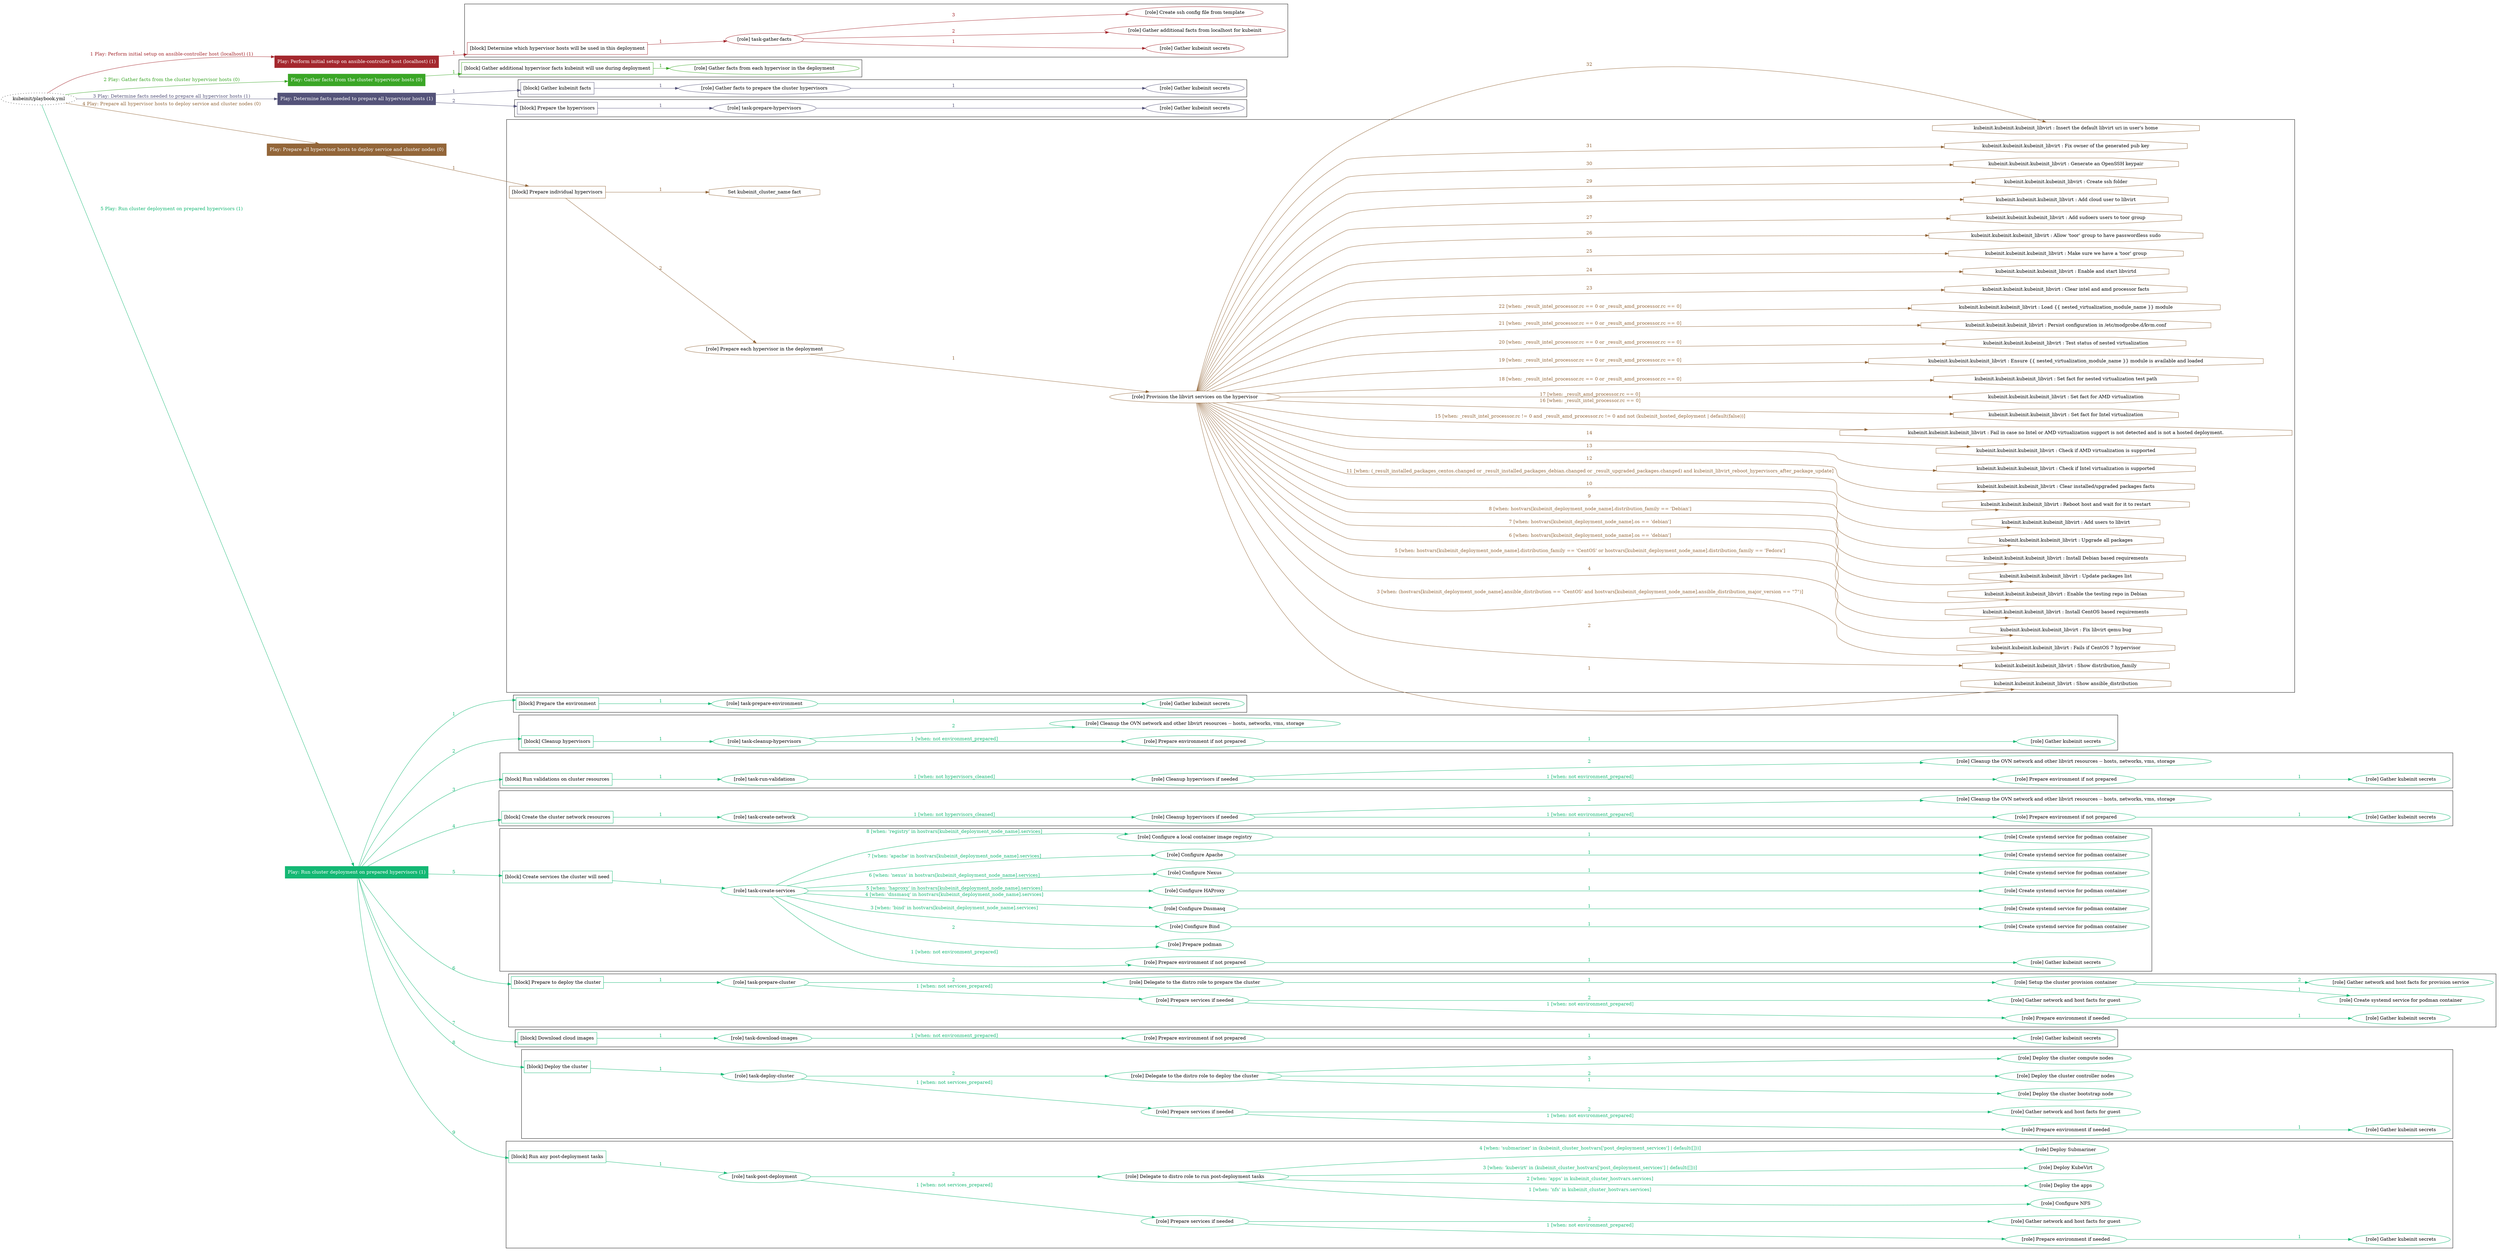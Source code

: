 digraph {
	graph [concentrate=true ordering=in rankdir=LR ratio=fill]
	edge [esep=5 sep=10]
	"kubeinit/playbook.yml" [URL="/home/runner/work/kubeinit/kubeinit/kubeinit/playbook.yml" id=playbook_b9878c15 style=dotted]
	"kubeinit/playbook.yml" -> play_101e568d [label="1 Play: Perform initial setup on ansible-controller host (localhost) (1)" color="#a4282e" fontcolor="#a4282e" id=edge_play_101e568d labeltooltip="1 Play: Perform initial setup on ansible-controller host (localhost) (1)" tooltip="1 Play: Perform initial setup on ansible-controller host (localhost) (1)"]
	subgraph "Play: Perform initial setup on ansible-controller host (localhost) (1)" {
		play_101e568d [label="Play: Perform initial setup on ansible-controller host (localhost) (1)" URL="/home/runner/work/kubeinit/kubeinit/kubeinit/playbook.yml" color="#a4282e" fontcolor="#ffffff" id=play_101e568d shape=box style=filled tooltip=localhost]
		play_101e568d -> block_b4d00bb7 [label=1 color="#a4282e" fontcolor="#a4282e" id=edge_block_b4d00bb7 labeltooltip=1 tooltip=1]
		subgraph cluster_block_b4d00bb7 {
			block_b4d00bb7 [label="[block] Determine which hypervisor hosts will be used in this deployment" URL="/home/runner/work/kubeinit/kubeinit/kubeinit/playbook.yml" color="#a4282e" id=block_b4d00bb7 labeltooltip="Determine which hypervisor hosts will be used in this deployment" shape=box tooltip="Determine which hypervisor hosts will be used in this deployment"]
			block_b4d00bb7 -> role_a24f26ad [label="1 " color="#a4282e" fontcolor="#a4282e" id=edge_role_a24f26ad labeltooltip="1 " tooltip="1 "]
			subgraph "task-gather-facts" {
				role_a24f26ad [label="[role] task-gather-facts" URL="/home/runner/work/kubeinit/kubeinit/kubeinit/playbook.yml" color="#a4282e" id=role_a24f26ad tooltip="task-gather-facts"]
				role_a24f26ad -> role_016e1d55 [label="1 " color="#a4282e" fontcolor="#a4282e" id=edge_role_016e1d55 labeltooltip="1 " tooltip="1 "]
				subgraph "Gather kubeinit secrets" {
					role_016e1d55 [label="[role] Gather kubeinit secrets" URL="/home/runner/.ansible/collections/ansible_collections/kubeinit/kubeinit/roles/kubeinit_prepare/tasks/build_hypervisors_group.yml" color="#a4282e" id=role_016e1d55 tooltip="Gather kubeinit secrets"]
				}
				role_a24f26ad -> role_dd6bbbb0 [label="2 " color="#a4282e" fontcolor="#a4282e" id=edge_role_dd6bbbb0 labeltooltip="2 " tooltip="2 "]
				subgraph "Gather additional facts from localhost for kubeinit" {
					role_dd6bbbb0 [label="[role] Gather additional facts from localhost for kubeinit" URL="/home/runner/.ansible/collections/ansible_collections/kubeinit/kubeinit/roles/kubeinit_prepare/tasks/build_hypervisors_group.yml" color="#a4282e" id=role_dd6bbbb0 tooltip="Gather additional facts from localhost for kubeinit"]
				}
				role_a24f26ad -> role_93e58464 [label="3 " color="#a4282e" fontcolor="#a4282e" id=edge_role_93e58464 labeltooltip="3 " tooltip="3 "]
				subgraph "Create ssh config file from template" {
					role_93e58464 [label="[role] Create ssh config file from template" URL="/home/runner/.ansible/collections/ansible_collections/kubeinit/kubeinit/roles/kubeinit_prepare/tasks/build_hypervisors_group.yml" color="#a4282e" id=role_93e58464 tooltip="Create ssh config file from template"]
				}
			}
		}
	}
	"kubeinit/playbook.yml" -> play_b1a02159 [label="2 Play: Gather facts from the cluster hypervisor hosts (0)" color="#3aa626" fontcolor="#3aa626" id=edge_play_b1a02159 labeltooltip="2 Play: Gather facts from the cluster hypervisor hosts (0)" tooltip="2 Play: Gather facts from the cluster hypervisor hosts (0)"]
	subgraph "Play: Gather facts from the cluster hypervisor hosts (0)" {
		play_b1a02159 [label="Play: Gather facts from the cluster hypervisor hosts (0)" URL="/home/runner/work/kubeinit/kubeinit/kubeinit/playbook.yml" color="#3aa626" fontcolor="#ffffff" id=play_b1a02159 shape=box style=filled tooltip="Play: Gather facts from the cluster hypervisor hosts (0)"]
		play_b1a02159 -> block_54bb76de [label=1 color="#3aa626" fontcolor="#3aa626" id=edge_block_54bb76de labeltooltip=1 tooltip=1]
		subgraph cluster_block_54bb76de {
			block_54bb76de [label="[block] Gather additional hypervisor facts kubeinit will use during deployment" URL="/home/runner/work/kubeinit/kubeinit/kubeinit/playbook.yml" color="#3aa626" id=block_54bb76de labeltooltip="Gather additional hypervisor facts kubeinit will use during deployment" shape=box tooltip="Gather additional hypervisor facts kubeinit will use during deployment"]
			block_54bb76de -> role_a60f04a7 [label="1 " color="#3aa626" fontcolor="#3aa626" id=edge_role_a60f04a7 labeltooltip="1 " tooltip="1 "]
			subgraph "Gather facts from each hypervisor in the deployment" {
				role_a60f04a7 [label="[role] Gather facts from each hypervisor in the deployment" URL="/home/runner/work/kubeinit/kubeinit/kubeinit/playbook.yml" color="#3aa626" id=role_a60f04a7 tooltip="Gather facts from each hypervisor in the deployment"]
			}
		}
	}
	"kubeinit/playbook.yml" -> play_11fa1d5c [label="3 Play: Determine facts needed to prepare all hypervisor hosts (1)" color="#545379" fontcolor="#545379" id=edge_play_11fa1d5c labeltooltip="3 Play: Determine facts needed to prepare all hypervisor hosts (1)" tooltip="3 Play: Determine facts needed to prepare all hypervisor hosts (1)"]
	subgraph "Play: Determine facts needed to prepare all hypervisor hosts (1)" {
		play_11fa1d5c [label="Play: Determine facts needed to prepare all hypervisor hosts (1)" URL="/home/runner/work/kubeinit/kubeinit/kubeinit/playbook.yml" color="#545379" fontcolor="#ffffff" id=play_11fa1d5c shape=box style=filled tooltip=localhost]
		play_11fa1d5c -> block_6bae9a1c [label=1 color="#545379" fontcolor="#545379" id=edge_block_6bae9a1c labeltooltip=1 tooltip=1]
		subgraph cluster_block_6bae9a1c {
			block_6bae9a1c [label="[block] Gather kubeinit facts" URL="/home/runner/work/kubeinit/kubeinit/kubeinit/playbook.yml" color="#545379" id=block_6bae9a1c labeltooltip="Gather kubeinit facts" shape=box tooltip="Gather kubeinit facts"]
			block_6bae9a1c -> role_8223d7ff [label="1 " color="#545379" fontcolor="#545379" id=edge_role_8223d7ff labeltooltip="1 " tooltip="1 "]
			subgraph "Gather facts to prepare the cluster hypervisors" {
				role_8223d7ff [label="[role] Gather facts to prepare the cluster hypervisors" URL="/home/runner/work/kubeinit/kubeinit/kubeinit/playbook.yml" color="#545379" id=role_8223d7ff tooltip="Gather facts to prepare the cluster hypervisors"]
				role_8223d7ff -> role_2bc91be7 [label="1 " color="#545379" fontcolor="#545379" id=edge_role_2bc91be7 labeltooltip="1 " tooltip="1 "]
				subgraph "Gather kubeinit secrets" {
					role_2bc91be7 [label="[role] Gather kubeinit secrets" URL="/home/runner/.ansible/collections/ansible_collections/kubeinit/kubeinit/roles/kubeinit_prepare/tasks/gather_kubeinit_facts.yml" color="#545379" id=role_2bc91be7 tooltip="Gather kubeinit secrets"]
				}
			}
		}
		play_11fa1d5c -> block_08c4101f [label=2 color="#545379" fontcolor="#545379" id=edge_block_08c4101f labeltooltip=2 tooltip=2]
		subgraph cluster_block_08c4101f {
			block_08c4101f [label="[block] Prepare the hypervisors" URL="/home/runner/work/kubeinit/kubeinit/kubeinit/playbook.yml" color="#545379" id=block_08c4101f labeltooltip="Prepare the hypervisors" shape=box tooltip="Prepare the hypervisors"]
			block_08c4101f -> role_d980aa95 [label="1 " color="#545379" fontcolor="#545379" id=edge_role_d980aa95 labeltooltip="1 " tooltip="1 "]
			subgraph "task-prepare-hypervisors" {
				role_d980aa95 [label="[role] task-prepare-hypervisors" URL="/home/runner/work/kubeinit/kubeinit/kubeinit/playbook.yml" color="#545379" id=role_d980aa95 tooltip="task-prepare-hypervisors"]
				role_d980aa95 -> role_6af8330a [label="1 " color="#545379" fontcolor="#545379" id=edge_role_6af8330a labeltooltip="1 " tooltip="1 "]
				subgraph "Gather kubeinit secrets" {
					role_6af8330a [label="[role] Gather kubeinit secrets" URL="/home/runner/.ansible/collections/ansible_collections/kubeinit/kubeinit/roles/kubeinit_prepare/tasks/gather_kubeinit_facts.yml" color="#545379" id=role_6af8330a tooltip="Gather kubeinit secrets"]
				}
			}
		}
	}
	"kubeinit/playbook.yml" -> play_c8b1bc06 [label="4 Play: Prepare all hypervisor hosts to deploy service and cluster nodes (0)" color="#936639" fontcolor="#936639" id=edge_play_c8b1bc06 labeltooltip="4 Play: Prepare all hypervisor hosts to deploy service and cluster nodes (0)" tooltip="4 Play: Prepare all hypervisor hosts to deploy service and cluster nodes (0)"]
	subgraph "Play: Prepare all hypervisor hosts to deploy service and cluster nodes (0)" {
		play_c8b1bc06 [label="Play: Prepare all hypervisor hosts to deploy service and cluster nodes (0)" URL="/home/runner/work/kubeinit/kubeinit/kubeinit/playbook.yml" color="#936639" fontcolor="#ffffff" id=play_c8b1bc06 shape=box style=filled tooltip="Play: Prepare all hypervisor hosts to deploy service and cluster nodes (0)"]
		play_c8b1bc06 -> block_bbfda342 [label=1 color="#936639" fontcolor="#936639" id=edge_block_bbfda342 labeltooltip=1 tooltip=1]
		subgraph cluster_block_bbfda342 {
			block_bbfda342 [label="[block] Prepare individual hypervisors" URL="/home/runner/work/kubeinit/kubeinit/kubeinit/playbook.yml" color="#936639" id=block_bbfda342 labeltooltip="Prepare individual hypervisors" shape=box tooltip="Prepare individual hypervisors"]
			block_bbfda342 -> role_1f2b99fc [label="2 " color="#936639" fontcolor="#936639" id=edge_role_1f2b99fc labeltooltip="2 " tooltip="2 "]
			subgraph "Prepare each hypervisor in the deployment" {
				role_1f2b99fc [label="[role] Prepare each hypervisor in the deployment" URL="/home/runner/work/kubeinit/kubeinit/kubeinit/playbook.yml" color="#936639" id=role_1f2b99fc tooltip="Prepare each hypervisor in the deployment"]
				role_1f2b99fc -> role_d8121334 [label="1 " color="#936639" fontcolor="#936639" id=edge_role_d8121334 labeltooltip="1 " tooltip="1 "]
				subgraph "Provision the libvirt services on the hypervisor" {
					role_d8121334 [label="[role] Provision the libvirt services on the hypervisor" URL="/home/runner/.ansible/collections/ansible_collections/kubeinit/kubeinit/roles/kubeinit_prepare/tasks/prepare_hypervisor.yml" color="#936639" id=role_d8121334 tooltip="Provision the libvirt services on the hypervisor"]
					task_03877679 [label="kubeinit.kubeinit.kubeinit_libvirt : Show ansible_distribution" URL="/home/runner/.ansible/collections/ansible_collections/kubeinit/kubeinit/roles/kubeinit_libvirt/tasks/main.yml" color="#936639" id=task_03877679 shape=octagon tooltip="kubeinit.kubeinit.kubeinit_libvirt : Show ansible_distribution"]
					role_d8121334 -> task_03877679 [label="1 " color="#936639" fontcolor="#936639" id=edge_task_03877679 labeltooltip="1 " tooltip="1 "]
					task_01c6e832 [label="kubeinit.kubeinit.kubeinit_libvirt : Show distribution_family" URL="/home/runner/.ansible/collections/ansible_collections/kubeinit/kubeinit/roles/kubeinit_libvirt/tasks/main.yml" color="#936639" id=task_01c6e832 shape=octagon tooltip="kubeinit.kubeinit.kubeinit_libvirt : Show distribution_family"]
					role_d8121334 -> task_01c6e832 [label="2 " color="#936639" fontcolor="#936639" id=edge_task_01c6e832 labeltooltip="2 " tooltip="2 "]
					task_fac8dad6 [label="kubeinit.kubeinit.kubeinit_libvirt : Fails if CentOS 7 hypervisor" URL="/home/runner/.ansible/collections/ansible_collections/kubeinit/kubeinit/roles/kubeinit_libvirt/tasks/main.yml" color="#936639" id=task_fac8dad6 shape=octagon tooltip="kubeinit.kubeinit.kubeinit_libvirt : Fails if CentOS 7 hypervisor"]
					role_d8121334 -> task_fac8dad6 [label="3 [when: (hostvars[kubeinit_deployment_node_name].ansible_distribution == 'CentOS' and hostvars[kubeinit_deployment_node_name].ansible_distribution_major_version == \"7\")]" color="#936639" fontcolor="#936639" id=edge_task_fac8dad6 labeltooltip="3 [when: (hostvars[kubeinit_deployment_node_name].ansible_distribution == 'CentOS' and hostvars[kubeinit_deployment_node_name].ansible_distribution_major_version == \"7\")]" tooltip="3 [when: (hostvars[kubeinit_deployment_node_name].ansible_distribution == 'CentOS' and hostvars[kubeinit_deployment_node_name].ansible_distribution_major_version == \"7\")]"]
					task_f6051d7d [label="kubeinit.kubeinit.kubeinit_libvirt : Fix libvirt qemu bug" URL="/home/runner/.ansible/collections/ansible_collections/kubeinit/kubeinit/roles/kubeinit_libvirt/tasks/main.yml" color="#936639" id=task_f6051d7d shape=octagon tooltip="kubeinit.kubeinit.kubeinit_libvirt : Fix libvirt qemu bug"]
					role_d8121334 -> task_f6051d7d [label="4 " color="#936639" fontcolor="#936639" id=edge_task_f6051d7d labeltooltip="4 " tooltip="4 "]
					task_7df09d58 [label="kubeinit.kubeinit.kubeinit_libvirt : Install CentOS based requirements" URL="/home/runner/.ansible/collections/ansible_collections/kubeinit/kubeinit/roles/kubeinit_libvirt/tasks/main.yml" color="#936639" id=task_7df09d58 shape=octagon tooltip="kubeinit.kubeinit.kubeinit_libvirt : Install CentOS based requirements"]
					role_d8121334 -> task_7df09d58 [label="5 [when: hostvars[kubeinit_deployment_node_name].distribution_family == 'CentOS' or hostvars[kubeinit_deployment_node_name].distribution_family == 'Fedora']" color="#936639" fontcolor="#936639" id=edge_task_7df09d58 labeltooltip="5 [when: hostvars[kubeinit_deployment_node_name].distribution_family == 'CentOS' or hostvars[kubeinit_deployment_node_name].distribution_family == 'Fedora']" tooltip="5 [when: hostvars[kubeinit_deployment_node_name].distribution_family == 'CentOS' or hostvars[kubeinit_deployment_node_name].distribution_family == 'Fedora']"]
					task_4a4ada45 [label="kubeinit.kubeinit.kubeinit_libvirt : Enable the testing repo in Debian" URL="/home/runner/.ansible/collections/ansible_collections/kubeinit/kubeinit/roles/kubeinit_libvirt/tasks/main.yml" color="#936639" id=task_4a4ada45 shape=octagon tooltip="kubeinit.kubeinit.kubeinit_libvirt : Enable the testing repo in Debian"]
					role_d8121334 -> task_4a4ada45 [label="6 [when: hostvars[kubeinit_deployment_node_name].os == 'debian']" color="#936639" fontcolor="#936639" id=edge_task_4a4ada45 labeltooltip="6 [when: hostvars[kubeinit_deployment_node_name].os == 'debian']" tooltip="6 [when: hostvars[kubeinit_deployment_node_name].os == 'debian']"]
					task_897dff5c [label="kubeinit.kubeinit.kubeinit_libvirt : Update packages list" URL="/home/runner/.ansible/collections/ansible_collections/kubeinit/kubeinit/roles/kubeinit_libvirt/tasks/main.yml" color="#936639" id=task_897dff5c shape=octagon tooltip="kubeinit.kubeinit.kubeinit_libvirt : Update packages list"]
					role_d8121334 -> task_897dff5c [label="7 [when: hostvars[kubeinit_deployment_node_name].os == 'debian']" color="#936639" fontcolor="#936639" id=edge_task_897dff5c labeltooltip="7 [when: hostvars[kubeinit_deployment_node_name].os == 'debian']" tooltip="7 [when: hostvars[kubeinit_deployment_node_name].os == 'debian']"]
					task_6856c2cd [label="kubeinit.kubeinit.kubeinit_libvirt : Install Debian based requirements" URL="/home/runner/.ansible/collections/ansible_collections/kubeinit/kubeinit/roles/kubeinit_libvirt/tasks/main.yml" color="#936639" id=task_6856c2cd shape=octagon tooltip="kubeinit.kubeinit.kubeinit_libvirt : Install Debian based requirements"]
					role_d8121334 -> task_6856c2cd [label="8 [when: hostvars[kubeinit_deployment_node_name].distribution_family == 'Debian']" color="#936639" fontcolor="#936639" id=edge_task_6856c2cd labeltooltip="8 [when: hostvars[kubeinit_deployment_node_name].distribution_family == 'Debian']" tooltip="8 [when: hostvars[kubeinit_deployment_node_name].distribution_family == 'Debian']"]
					task_c0389229 [label="kubeinit.kubeinit.kubeinit_libvirt : Upgrade all packages" URL="/home/runner/.ansible/collections/ansible_collections/kubeinit/kubeinit/roles/kubeinit_libvirt/tasks/main.yml" color="#936639" id=task_c0389229 shape=octagon tooltip="kubeinit.kubeinit.kubeinit_libvirt : Upgrade all packages"]
					role_d8121334 -> task_c0389229 [label="9 " color="#936639" fontcolor="#936639" id=edge_task_c0389229 labeltooltip="9 " tooltip="9 "]
					task_c3a7ee39 [label="kubeinit.kubeinit.kubeinit_libvirt : Add users to libvirt" URL="/home/runner/.ansible/collections/ansible_collections/kubeinit/kubeinit/roles/kubeinit_libvirt/tasks/main.yml" color="#936639" id=task_c3a7ee39 shape=octagon tooltip="kubeinit.kubeinit.kubeinit_libvirt : Add users to libvirt"]
					role_d8121334 -> task_c3a7ee39 [label="10 " color="#936639" fontcolor="#936639" id=edge_task_c3a7ee39 labeltooltip="10 " tooltip="10 "]
					task_daa7e50f [label="kubeinit.kubeinit.kubeinit_libvirt : Reboot host and wait for it to restart" URL="/home/runner/.ansible/collections/ansible_collections/kubeinit/kubeinit/roles/kubeinit_libvirt/tasks/main.yml" color="#936639" id=task_daa7e50f shape=octagon tooltip="kubeinit.kubeinit.kubeinit_libvirt : Reboot host and wait for it to restart"]
					role_d8121334 -> task_daa7e50f [label="11 [when: (_result_installed_packages_centos.changed or _result_installed_packages_debian.changed or _result_upgraded_packages.changed) and kubeinit_libvirt_reboot_hypervisors_after_package_update]" color="#936639" fontcolor="#936639" id=edge_task_daa7e50f labeltooltip="11 [when: (_result_installed_packages_centos.changed or _result_installed_packages_debian.changed or _result_upgraded_packages.changed) and kubeinit_libvirt_reboot_hypervisors_after_package_update]" tooltip="11 [when: (_result_installed_packages_centos.changed or _result_installed_packages_debian.changed or _result_upgraded_packages.changed) and kubeinit_libvirt_reboot_hypervisors_after_package_update]"]
					task_218ef613 [label="kubeinit.kubeinit.kubeinit_libvirt : Clear installed/upgraded packages facts" URL="/home/runner/.ansible/collections/ansible_collections/kubeinit/kubeinit/roles/kubeinit_libvirt/tasks/main.yml" color="#936639" id=task_218ef613 shape=octagon tooltip="kubeinit.kubeinit.kubeinit_libvirt : Clear installed/upgraded packages facts"]
					role_d8121334 -> task_218ef613 [label="12 " color="#936639" fontcolor="#936639" id=edge_task_218ef613 labeltooltip="12 " tooltip="12 "]
					task_756dddaf [label="kubeinit.kubeinit.kubeinit_libvirt : Check if Intel virtualization is supported" URL="/home/runner/.ansible/collections/ansible_collections/kubeinit/kubeinit/roles/kubeinit_libvirt/tasks/main.yml" color="#936639" id=task_756dddaf shape=octagon tooltip="kubeinit.kubeinit.kubeinit_libvirt : Check if Intel virtualization is supported"]
					role_d8121334 -> task_756dddaf [label="13 " color="#936639" fontcolor="#936639" id=edge_task_756dddaf labeltooltip="13 " tooltip="13 "]
					task_f057caae [label="kubeinit.kubeinit.kubeinit_libvirt : Check if AMD virtualization is supported" URL="/home/runner/.ansible/collections/ansible_collections/kubeinit/kubeinit/roles/kubeinit_libvirt/tasks/main.yml" color="#936639" id=task_f057caae shape=octagon tooltip="kubeinit.kubeinit.kubeinit_libvirt : Check if AMD virtualization is supported"]
					role_d8121334 -> task_f057caae [label="14 " color="#936639" fontcolor="#936639" id=edge_task_f057caae labeltooltip="14 " tooltip="14 "]
					task_4ac661dc [label="kubeinit.kubeinit.kubeinit_libvirt : Fail in case no Intel or AMD virtualization support is not detected and is not a hosted deployment." URL="/home/runner/.ansible/collections/ansible_collections/kubeinit/kubeinit/roles/kubeinit_libvirt/tasks/main.yml" color="#936639" id=task_4ac661dc shape=octagon tooltip="kubeinit.kubeinit.kubeinit_libvirt : Fail in case no Intel or AMD virtualization support is not detected and is not a hosted deployment."]
					role_d8121334 -> task_4ac661dc [label="15 [when: _result_intel_processor.rc != 0 and _result_amd_processor.rc != 0 and not (kubeinit_hosted_deployment | default(false))]" color="#936639" fontcolor="#936639" id=edge_task_4ac661dc labeltooltip="15 [when: _result_intel_processor.rc != 0 and _result_amd_processor.rc != 0 and not (kubeinit_hosted_deployment | default(false))]" tooltip="15 [when: _result_intel_processor.rc != 0 and _result_amd_processor.rc != 0 and not (kubeinit_hosted_deployment | default(false))]"]
					task_2926d6bb [label="kubeinit.kubeinit.kubeinit_libvirt : Set fact for Intel virtualization" URL="/home/runner/.ansible/collections/ansible_collections/kubeinit/kubeinit/roles/kubeinit_libvirt/tasks/main.yml" color="#936639" id=task_2926d6bb shape=octagon tooltip="kubeinit.kubeinit.kubeinit_libvirt : Set fact for Intel virtualization"]
					role_d8121334 -> task_2926d6bb [label="16 [when: _result_intel_processor.rc == 0]" color="#936639" fontcolor="#936639" id=edge_task_2926d6bb labeltooltip="16 [when: _result_intel_processor.rc == 0]" tooltip="16 [when: _result_intel_processor.rc == 0]"]
					task_2fbeb5b5 [label="kubeinit.kubeinit.kubeinit_libvirt : Set fact for AMD virtualization" URL="/home/runner/.ansible/collections/ansible_collections/kubeinit/kubeinit/roles/kubeinit_libvirt/tasks/main.yml" color="#936639" id=task_2fbeb5b5 shape=octagon tooltip="kubeinit.kubeinit.kubeinit_libvirt : Set fact for AMD virtualization"]
					role_d8121334 -> task_2fbeb5b5 [label="17 [when: _result_amd_processor.rc == 0]" color="#936639" fontcolor="#936639" id=edge_task_2fbeb5b5 labeltooltip="17 [when: _result_amd_processor.rc == 0]" tooltip="17 [when: _result_amd_processor.rc == 0]"]
					task_35c4bf27 [label="kubeinit.kubeinit.kubeinit_libvirt : Set fact for nested virtualization test path" URL="/home/runner/.ansible/collections/ansible_collections/kubeinit/kubeinit/roles/kubeinit_libvirt/tasks/main.yml" color="#936639" id=task_35c4bf27 shape=octagon tooltip="kubeinit.kubeinit.kubeinit_libvirt : Set fact for nested virtualization test path"]
					role_d8121334 -> task_35c4bf27 [label="18 [when: _result_intel_processor.rc == 0 or _result_amd_processor.rc == 0]" color="#936639" fontcolor="#936639" id=edge_task_35c4bf27 labeltooltip="18 [when: _result_intel_processor.rc == 0 or _result_amd_processor.rc == 0]" tooltip="18 [when: _result_intel_processor.rc == 0 or _result_amd_processor.rc == 0]"]
					task_a155345f [label="kubeinit.kubeinit.kubeinit_libvirt : Ensure {{ nested_virtualization_module_name }} module is available and loaded" URL="/home/runner/.ansible/collections/ansible_collections/kubeinit/kubeinit/roles/kubeinit_libvirt/tasks/main.yml" color="#936639" id=task_a155345f shape=octagon tooltip="kubeinit.kubeinit.kubeinit_libvirt : Ensure {{ nested_virtualization_module_name }} module is available and loaded"]
					role_d8121334 -> task_a155345f [label="19 [when: _result_intel_processor.rc == 0 or _result_amd_processor.rc == 0]" color="#936639" fontcolor="#936639" id=edge_task_a155345f labeltooltip="19 [when: _result_intel_processor.rc == 0 or _result_amd_processor.rc == 0]" tooltip="19 [when: _result_intel_processor.rc == 0 or _result_amd_processor.rc == 0]"]
					task_5dcd7d2d [label="kubeinit.kubeinit.kubeinit_libvirt : Test status of nested virtualization" URL="/home/runner/.ansible/collections/ansible_collections/kubeinit/kubeinit/roles/kubeinit_libvirt/tasks/main.yml" color="#936639" id=task_5dcd7d2d shape=octagon tooltip="kubeinit.kubeinit.kubeinit_libvirt : Test status of nested virtualization"]
					role_d8121334 -> task_5dcd7d2d [label="20 [when: _result_intel_processor.rc == 0 or _result_amd_processor.rc == 0]" color="#936639" fontcolor="#936639" id=edge_task_5dcd7d2d labeltooltip="20 [when: _result_intel_processor.rc == 0 or _result_amd_processor.rc == 0]" tooltip="20 [when: _result_intel_processor.rc == 0 or _result_amd_processor.rc == 0]"]
					task_d81e8b0d [label="kubeinit.kubeinit.kubeinit_libvirt : Persist configuration in /etc/modprobe.d/kvm.conf" URL="/home/runner/.ansible/collections/ansible_collections/kubeinit/kubeinit/roles/kubeinit_libvirt/tasks/main.yml" color="#936639" id=task_d81e8b0d shape=octagon tooltip="kubeinit.kubeinit.kubeinit_libvirt : Persist configuration in /etc/modprobe.d/kvm.conf"]
					role_d8121334 -> task_d81e8b0d [label="21 [when: _result_intel_processor.rc == 0 or _result_amd_processor.rc == 0]" color="#936639" fontcolor="#936639" id=edge_task_d81e8b0d labeltooltip="21 [when: _result_intel_processor.rc == 0 or _result_amd_processor.rc == 0]" tooltip="21 [when: _result_intel_processor.rc == 0 or _result_amd_processor.rc == 0]"]
					task_f1d0a61d [label="kubeinit.kubeinit.kubeinit_libvirt : Load {{ nested_virtualization_module_name }} module" URL="/home/runner/.ansible/collections/ansible_collections/kubeinit/kubeinit/roles/kubeinit_libvirt/tasks/main.yml" color="#936639" id=task_f1d0a61d shape=octagon tooltip="kubeinit.kubeinit.kubeinit_libvirt : Load {{ nested_virtualization_module_name }} module"]
					role_d8121334 -> task_f1d0a61d [label="22 [when: _result_intel_processor.rc == 0 or _result_amd_processor.rc == 0]" color="#936639" fontcolor="#936639" id=edge_task_f1d0a61d labeltooltip="22 [when: _result_intel_processor.rc == 0 or _result_amd_processor.rc == 0]" tooltip="22 [when: _result_intel_processor.rc == 0 or _result_amd_processor.rc == 0]"]
					task_f455fb6a [label="kubeinit.kubeinit.kubeinit_libvirt : Clear intel and amd processor facts" URL="/home/runner/.ansible/collections/ansible_collections/kubeinit/kubeinit/roles/kubeinit_libvirt/tasks/main.yml" color="#936639" id=task_f455fb6a shape=octagon tooltip="kubeinit.kubeinit.kubeinit_libvirt : Clear intel and amd processor facts"]
					role_d8121334 -> task_f455fb6a [label="23 " color="#936639" fontcolor="#936639" id=edge_task_f455fb6a labeltooltip="23 " tooltip="23 "]
					task_e17679b0 [label="kubeinit.kubeinit.kubeinit_libvirt : Enable and start libvirtd" URL="/home/runner/.ansible/collections/ansible_collections/kubeinit/kubeinit/roles/kubeinit_libvirt/tasks/main.yml" color="#936639" id=task_e17679b0 shape=octagon tooltip="kubeinit.kubeinit.kubeinit_libvirt : Enable and start libvirtd"]
					role_d8121334 -> task_e17679b0 [label="24 " color="#936639" fontcolor="#936639" id=edge_task_e17679b0 labeltooltip="24 " tooltip="24 "]
					task_0b84a884 [label="kubeinit.kubeinit.kubeinit_libvirt : Make sure we have a 'toor' group" URL="/home/runner/.ansible/collections/ansible_collections/kubeinit/kubeinit/roles/kubeinit_libvirt/tasks/60_create_cloud_user.yml" color="#936639" id=task_0b84a884 shape=octagon tooltip="kubeinit.kubeinit.kubeinit_libvirt : Make sure we have a 'toor' group"]
					role_d8121334 -> task_0b84a884 [label="25 " color="#936639" fontcolor="#936639" id=edge_task_0b84a884 labeltooltip="25 " tooltip="25 "]
					task_f1c25c71 [label="kubeinit.kubeinit.kubeinit_libvirt : Allow 'toor' group to have passwordless sudo" URL="/home/runner/.ansible/collections/ansible_collections/kubeinit/kubeinit/roles/kubeinit_libvirt/tasks/60_create_cloud_user.yml" color="#936639" id=task_f1c25c71 shape=octagon tooltip="kubeinit.kubeinit.kubeinit_libvirt : Allow 'toor' group to have passwordless sudo"]
					role_d8121334 -> task_f1c25c71 [label="26 " color="#936639" fontcolor="#936639" id=edge_task_f1c25c71 labeltooltip="26 " tooltip="26 "]
					task_a0d8e385 [label="kubeinit.kubeinit.kubeinit_libvirt : Add sudoers users to toor group" URL="/home/runner/.ansible/collections/ansible_collections/kubeinit/kubeinit/roles/kubeinit_libvirt/tasks/60_create_cloud_user.yml" color="#936639" id=task_a0d8e385 shape=octagon tooltip="kubeinit.kubeinit.kubeinit_libvirt : Add sudoers users to toor group"]
					role_d8121334 -> task_a0d8e385 [label="27 " color="#936639" fontcolor="#936639" id=edge_task_a0d8e385 labeltooltip="27 " tooltip="27 "]
					task_cc42728f [label="kubeinit.kubeinit.kubeinit_libvirt : Add cloud user to libvirt" URL="/home/runner/.ansible/collections/ansible_collections/kubeinit/kubeinit/roles/kubeinit_libvirt/tasks/60_create_cloud_user.yml" color="#936639" id=task_cc42728f shape=octagon tooltip="kubeinit.kubeinit.kubeinit_libvirt : Add cloud user to libvirt"]
					role_d8121334 -> task_cc42728f [label="28 " color="#936639" fontcolor="#936639" id=edge_task_cc42728f labeltooltip="28 " tooltip="28 "]
					task_6d1bc20c [label="kubeinit.kubeinit.kubeinit_libvirt : Create ssh folder" URL="/home/runner/.ansible/collections/ansible_collections/kubeinit/kubeinit/roles/kubeinit_libvirt/tasks/60_create_cloud_user.yml" color="#936639" id=task_6d1bc20c shape=octagon tooltip="kubeinit.kubeinit.kubeinit_libvirt : Create ssh folder"]
					role_d8121334 -> task_6d1bc20c [label="29 " color="#936639" fontcolor="#936639" id=edge_task_6d1bc20c labeltooltip="29 " tooltip="29 "]
					task_36735b7e [label="kubeinit.kubeinit.kubeinit_libvirt : Generate an OpenSSH keypair" URL="/home/runner/.ansible/collections/ansible_collections/kubeinit/kubeinit/roles/kubeinit_libvirt/tasks/60_create_cloud_user.yml" color="#936639" id=task_36735b7e shape=octagon tooltip="kubeinit.kubeinit.kubeinit_libvirt : Generate an OpenSSH keypair"]
					role_d8121334 -> task_36735b7e [label="30 " color="#936639" fontcolor="#936639" id=edge_task_36735b7e labeltooltip="30 " tooltip="30 "]
					task_e4d1da6d [label="kubeinit.kubeinit.kubeinit_libvirt : Fix owner of the generated pub key" URL="/home/runner/.ansible/collections/ansible_collections/kubeinit/kubeinit/roles/kubeinit_libvirt/tasks/60_create_cloud_user.yml" color="#936639" id=task_e4d1da6d shape=octagon tooltip="kubeinit.kubeinit.kubeinit_libvirt : Fix owner of the generated pub key"]
					role_d8121334 -> task_e4d1da6d [label="31 " color="#936639" fontcolor="#936639" id=edge_task_e4d1da6d labeltooltip="31 " tooltip="31 "]
					task_133b4b90 [label="kubeinit.kubeinit.kubeinit_libvirt : Insert the default libvirt uri in user's home" URL="/home/runner/.ansible/collections/ansible_collections/kubeinit/kubeinit/roles/kubeinit_libvirt/tasks/60_create_cloud_user.yml" color="#936639" id=task_133b4b90 shape=octagon tooltip="kubeinit.kubeinit.kubeinit_libvirt : Insert the default libvirt uri in user's home"]
					role_d8121334 -> task_133b4b90 [label="32 " color="#936639" fontcolor="#936639" id=edge_task_133b4b90 labeltooltip="32 " tooltip="32 "]
				}
			}
			task_6897004a [label="Set kubeinit_cluster_name fact" URL="/home/runner/work/kubeinit/kubeinit/kubeinit/playbook.yml" color="#936639" id=task_6897004a shape=octagon tooltip="Set kubeinit_cluster_name fact"]
			block_bbfda342 -> task_6897004a [label="1 " color="#936639" fontcolor="#936639" id=edge_task_6897004a labeltooltip="1 " tooltip="1 "]
		}
	}
	"kubeinit/playbook.yml" -> play_2f75b0a8 [label="5 Play: Run cluster deployment on prepared hypervisors (1)" color="#14b874" fontcolor="#14b874" id=edge_play_2f75b0a8 labeltooltip="5 Play: Run cluster deployment on prepared hypervisors (1)" tooltip="5 Play: Run cluster deployment on prepared hypervisors (1)"]
	subgraph "Play: Run cluster deployment on prepared hypervisors (1)" {
		play_2f75b0a8 [label="Play: Run cluster deployment on prepared hypervisors (1)" URL="/home/runner/work/kubeinit/kubeinit/kubeinit/playbook.yml" color="#14b874" fontcolor="#ffffff" id=play_2f75b0a8 shape=box style=filled tooltip=localhost]
		play_2f75b0a8 -> block_2077f196 [label=1 color="#14b874" fontcolor="#14b874" id=edge_block_2077f196 labeltooltip=1 tooltip=1]
		subgraph cluster_block_2077f196 {
			block_2077f196 [label="[block] Prepare the environment" URL="/home/runner/work/kubeinit/kubeinit/kubeinit/playbook.yml" color="#14b874" id=block_2077f196 labeltooltip="Prepare the environment" shape=box tooltip="Prepare the environment"]
			block_2077f196 -> role_60463098 [label="1 " color="#14b874" fontcolor="#14b874" id=edge_role_60463098 labeltooltip="1 " tooltip="1 "]
			subgraph "task-prepare-environment" {
				role_60463098 [label="[role] task-prepare-environment" URL="/home/runner/work/kubeinit/kubeinit/kubeinit/playbook.yml" color="#14b874" id=role_60463098 tooltip="task-prepare-environment"]
				role_60463098 -> role_31618e4c [label="1 " color="#14b874" fontcolor="#14b874" id=edge_role_31618e4c labeltooltip="1 " tooltip="1 "]
				subgraph "Gather kubeinit secrets" {
					role_31618e4c [label="[role] Gather kubeinit secrets" URL="/home/runner/.ansible/collections/ansible_collections/kubeinit/kubeinit/roles/kubeinit_prepare/tasks/gather_kubeinit_facts.yml" color="#14b874" id=role_31618e4c tooltip="Gather kubeinit secrets"]
				}
			}
		}
		play_2f75b0a8 -> block_a2afb59c [label=2 color="#14b874" fontcolor="#14b874" id=edge_block_a2afb59c labeltooltip=2 tooltip=2]
		subgraph cluster_block_a2afb59c {
			block_a2afb59c [label="[block] Cleanup hypervisors" URL="/home/runner/work/kubeinit/kubeinit/kubeinit/playbook.yml" color="#14b874" id=block_a2afb59c labeltooltip="Cleanup hypervisors" shape=box tooltip="Cleanup hypervisors"]
			block_a2afb59c -> role_8e36907d [label="1 " color="#14b874" fontcolor="#14b874" id=edge_role_8e36907d labeltooltip="1 " tooltip="1 "]
			subgraph "task-cleanup-hypervisors" {
				role_8e36907d [label="[role] task-cleanup-hypervisors" URL="/home/runner/work/kubeinit/kubeinit/kubeinit/playbook.yml" color="#14b874" id=role_8e36907d tooltip="task-cleanup-hypervisors"]
				role_8e36907d -> role_b393ef01 [label="1 [when: not environment_prepared]" color="#14b874" fontcolor="#14b874" id=edge_role_b393ef01 labeltooltip="1 [when: not environment_prepared]" tooltip="1 [when: not environment_prepared]"]
				subgraph "Prepare environment if not prepared" {
					role_b393ef01 [label="[role] Prepare environment if not prepared" URL="/home/runner/.ansible/collections/ansible_collections/kubeinit/kubeinit/roles/kubeinit_prepare/tasks/cleanup_hypervisors.yml" color="#14b874" id=role_b393ef01 tooltip="Prepare environment if not prepared"]
					role_b393ef01 -> role_a229e28d [label="1 " color="#14b874" fontcolor="#14b874" id=edge_role_a229e28d labeltooltip="1 " tooltip="1 "]
					subgraph "Gather kubeinit secrets" {
						role_a229e28d [label="[role] Gather kubeinit secrets" URL="/home/runner/.ansible/collections/ansible_collections/kubeinit/kubeinit/roles/kubeinit_prepare/tasks/gather_kubeinit_facts.yml" color="#14b874" id=role_a229e28d tooltip="Gather kubeinit secrets"]
					}
				}
				role_8e36907d -> role_12e2dca0 [label="2 " color="#14b874" fontcolor="#14b874" id=edge_role_12e2dca0 labeltooltip="2 " tooltip="2 "]
				subgraph "Cleanup the OVN network and other libvirt resources -- hosts, networks, vms, storage" {
					role_12e2dca0 [label="[role] Cleanup the OVN network and other libvirt resources -- hosts, networks, vms, storage" URL="/home/runner/.ansible/collections/ansible_collections/kubeinit/kubeinit/roles/kubeinit_prepare/tasks/cleanup_hypervisors.yml" color="#14b874" id=role_12e2dca0 tooltip="Cleanup the OVN network and other libvirt resources -- hosts, networks, vms, storage"]
				}
			}
		}
		play_2f75b0a8 -> block_2905a077 [label=3 color="#14b874" fontcolor="#14b874" id=edge_block_2905a077 labeltooltip=3 tooltip=3]
		subgraph cluster_block_2905a077 {
			block_2905a077 [label="[block] Run validations on cluster resources" URL="/home/runner/work/kubeinit/kubeinit/kubeinit/playbook.yml" color="#14b874" id=block_2905a077 labeltooltip="Run validations on cluster resources" shape=box tooltip="Run validations on cluster resources"]
			block_2905a077 -> role_7c68be63 [label="1 " color="#14b874" fontcolor="#14b874" id=edge_role_7c68be63 labeltooltip="1 " tooltip="1 "]
			subgraph "task-run-validations" {
				role_7c68be63 [label="[role] task-run-validations" URL="/home/runner/work/kubeinit/kubeinit/kubeinit/playbook.yml" color="#14b874" id=role_7c68be63 tooltip="task-run-validations"]
				role_7c68be63 -> role_060fa19a [label="1 [when: not hypervisors_cleaned]" color="#14b874" fontcolor="#14b874" id=edge_role_060fa19a labeltooltip="1 [when: not hypervisors_cleaned]" tooltip="1 [when: not hypervisors_cleaned]"]
				subgraph "Cleanup hypervisors if needed" {
					role_060fa19a [label="[role] Cleanup hypervisors if needed" URL="/home/runner/.ansible/collections/ansible_collections/kubeinit/kubeinit/roles/kubeinit_validations/tasks/main.yml" color="#14b874" id=role_060fa19a tooltip="Cleanup hypervisors if needed"]
					role_060fa19a -> role_4c54b715 [label="1 [when: not environment_prepared]" color="#14b874" fontcolor="#14b874" id=edge_role_4c54b715 labeltooltip="1 [when: not environment_prepared]" tooltip="1 [when: not environment_prepared]"]
					subgraph "Prepare environment if not prepared" {
						role_4c54b715 [label="[role] Prepare environment if not prepared" URL="/home/runner/.ansible/collections/ansible_collections/kubeinit/kubeinit/roles/kubeinit_prepare/tasks/cleanup_hypervisors.yml" color="#14b874" id=role_4c54b715 tooltip="Prepare environment if not prepared"]
						role_4c54b715 -> role_456f0573 [label="1 " color="#14b874" fontcolor="#14b874" id=edge_role_456f0573 labeltooltip="1 " tooltip="1 "]
						subgraph "Gather kubeinit secrets" {
							role_456f0573 [label="[role] Gather kubeinit secrets" URL="/home/runner/.ansible/collections/ansible_collections/kubeinit/kubeinit/roles/kubeinit_prepare/tasks/gather_kubeinit_facts.yml" color="#14b874" id=role_456f0573 tooltip="Gather kubeinit secrets"]
						}
					}
					role_060fa19a -> role_81f048f9 [label="2 " color="#14b874" fontcolor="#14b874" id=edge_role_81f048f9 labeltooltip="2 " tooltip="2 "]
					subgraph "Cleanup the OVN network and other libvirt resources -- hosts, networks, vms, storage" {
						role_81f048f9 [label="[role] Cleanup the OVN network and other libvirt resources -- hosts, networks, vms, storage" URL="/home/runner/.ansible/collections/ansible_collections/kubeinit/kubeinit/roles/kubeinit_prepare/tasks/cleanup_hypervisors.yml" color="#14b874" id=role_81f048f9 tooltip="Cleanup the OVN network and other libvirt resources -- hosts, networks, vms, storage"]
					}
				}
			}
		}
		play_2f75b0a8 -> block_219eea0f [label=4 color="#14b874" fontcolor="#14b874" id=edge_block_219eea0f labeltooltip=4 tooltip=4]
		subgraph cluster_block_219eea0f {
			block_219eea0f [label="[block] Create the cluster network resources" URL="/home/runner/work/kubeinit/kubeinit/kubeinit/playbook.yml" color="#14b874" id=block_219eea0f labeltooltip="Create the cluster network resources" shape=box tooltip="Create the cluster network resources"]
			block_219eea0f -> role_ce9adb3c [label="1 " color="#14b874" fontcolor="#14b874" id=edge_role_ce9adb3c labeltooltip="1 " tooltip="1 "]
			subgraph "task-create-network" {
				role_ce9adb3c [label="[role] task-create-network" URL="/home/runner/work/kubeinit/kubeinit/kubeinit/playbook.yml" color="#14b874" id=role_ce9adb3c tooltip="task-create-network"]
				role_ce9adb3c -> role_9e67d86d [label="1 [when: not hypervisors_cleaned]" color="#14b874" fontcolor="#14b874" id=edge_role_9e67d86d labeltooltip="1 [when: not hypervisors_cleaned]" tooltip="1 [when: not hypervisors_cleaned]"]
				subgraph "Cleanup hypervisors if needed" {
					role_9e67d86d [label="[role] Cleanup hypervisors if needed" URL="/home/runner/.ansible/collections/ansible_collections/kubeinit/kubeinit/roles/kubeinit_libvirt/tasks/create_network.yml" color="#14b874" id=role_9e67d86d tooltip="Cleanup hypervisors if needed"]
					role_9e67d86d -> role_38bc0a00 [label="1 [when: not environment_prepared]" color="#14b874" fontcolor="#14b874" id=edge_role_38bc0a00 labeltooltip="1 [when: not environment_prepared]" tooltip="1 [when: not environment_prepared]"]
					subgraph "Prepare environment if not prepared" {
						role_38bc0a00 [label="[role] Prepare environment if not prepared" URL="/home/runner/.ansible/collections/ansible_collections/kubeinit/kubeinit/roles/kubeinit_prepare/tasks/cleanup_hypervisors.yml" color="#14b874" id=role_38bc0a00 tooltip="Prepare environment if not prepared"]
						role_38bc0a00 -> role_09d4fd46 [label="1 " color="#14b874" fontcolor="#14b874" id=edge_role_09d4fd46 labeltooltip="1 " tooltip="1 "]
						subgraph "Gather kubeinit secrets" {
							role_09d4fd46 [label="[role] Gather kubeinit secrets" URL="/home/runner/.ansible/collections/ansible_collections/kubeinit/kubeinit/roles/kubeinit_prepare/tasks/gather_kubeinit_facts.yml" color="#14b874" id=role_09d4fd46 tooltip="Gather kubeinit secrets"]
						}
					}
					role_9e67d86d -> role_71875f20 [label="2 " color="#14b874" fontcolor="#14b874" id=edge_role_71875f20 labeltooltip="2 " tooltip="2 "]
					subgraph "Cleanup the OVN network and other libvirt resources -- hosts, networks, vms, storage" {
						role_71875f20 [label="[role] Cleanup the OVN network and other libvirt resources -- hosts, networks, vms, storage" URL="/home/runner/.ansible/collections/ansible_collections/kubeinit/kubeinit/roles/kubeinit_prepare/tasks/cleanup_hypervisors.yml" color="#14b874" id=role_71875f20 tooltip="Cleanup the OVN network and other libvirt resources -- hosts, networks, vms, storage"]
					}
				}
			}
		}
		play_2f75b0a8 -> block_9a2dc9c9 [label=5 color="#14b874" fontcolor="#14b874" id=edge_block_9a2dc9c9 labeltooltip=5 tooltip=5]
		subgraph cluster_block_9a2dc9c9 {
			block_9a2dc9c9 [label="[block] Create services the cluster will need" URL="/home/runner/work/kubeinit/kubeinit/kubeinit/playbook.yml" color="#14b874" id=block_9a2dc9c9 labeltooltip="Create services the cluster will need" shape=box tooltip="Create services the cluster will need"]
			block_9a2dc9c9 -> role_3aba2ed8 [label="1 " color="#14b874" fontcolor="#14b874" id=edge_role_3aba2ed8 labeltooltip="1 " tooltip="1 "]
			subgraph "task-create-services" {
				role_3aba2ed8 [label="[role] task-create-services" URL="/home/runner/work/kubeinit/kubeinit/kubeinit/playbook.yml" color="#14b874" id=role_3aba2ed8 tooltip="task-create-services"]
				role_3aba2ed8 -> role_d21f8fc3 [label="1 [when: not environment_prepared]" color="#14b874" fontcolor="#14b874" id=edge_role_d21f8fc3 labeltooltip="1 [when: not environment_prepared]" tooltip="1 [when: not environment_prepared]"]
				subgraph "Prepare environment if not prepared" {
					role_d21f8fc3 [label="[role] Prepare environment if not prepared" URL="/home/runner/.ansible/collections/ansible_collections/kubeinit/kubeinit/roles/kubeinit_services/tasks/main.yml" color="#14b874" id=role_d21f8fc3 tooltip="Prepare environment if not prepared"]
					role_d21f8fc3 -> role_79778997 [label="1 " color="#14b874" fontcolor="#14b874" id=edge_role_79778997 labeltooltip="1 " tooltip="1 "]
					subgraph "Gather kubeinit secrets" {
						role_79778997 [label="[role] Gather kubeinit secrets" URL="/home/runner/.ansible/collections/ansible_collections/kubeinit/kubeinit/roles/kubeinit_prepare/tasks/gather_kubeinit_facts.yml" color="#14b874" id=role_79778997 tooltip="Gather kubeinit secrets"]
					}
				}
				role_3aba2ed8 -> role_b5067390 [label="2 " color="#14b874" fontcolor="#14b874" id=edge_role_b5067390 labeltooltip="2 " tooltip="2 "]
				subgraph "Prepare podman" {
					role_b5067390 [label="[role] Prepare podman" URL="/home/runner/.ansible/collections/ansible_collections/kubeinit/kubeinit/roles/kubeinit_services/tasks/00_create_service_pod.yml" color="#14b874" id=role_b5067390 tooltip="Prepare podman"]
				}
				role_3aba2ed8 -> role_734053cc [label="3 [when: 'bind' in hostvars[kubeinit_deployment_node_name].services]" color="#14b874" fontcolor="#14b874" id=edge_role_734053cc labeltooltip="3 [when: 'bind' in hostvars[kubeinit_deployment_node_name].services]" tooltip="3 [when: 'bind' in hostvars[kubeinit_deployment_node_name].services]"]
				subgraph "Configure Bind" {
					role_734053cc [label="[role] Configure Bind" URL="/home/runner/.ansible/collections/ansible_collections/kubeinit/kubeinit/roles/kubeinit_services/tasks/start_services_containers.yml" color="#14b874" id=role_734053cc tooltip="Configure Bind"]
					role_734053cc -> role_8f2959ab [label="1 " color="#14b874" fontcolor="#14b874" id=edge_role_8f2959ab labeltooltip="1 " tooltip="1 "]
					subgraph "Create systemd service for podman container" {
						role_8f2959ab [label="[role] Create systemd service for podman container" URL="/home/runner/.ansible/collections/ansible_collections/kubeinit/kubeinit/roles/kubeinit_bind/tasks/main.yml" color="#14b874" id=role_8f2959ab tooltip="Create systemd service for podman container"]
					}
				}
				role_3aba2ed8 -> role_ba9c1aac [label="4 [when: 'dnsmasq' in hostvars[kubeinit_deployment_node_name].services]" color="#14b874" fontcolor="#14b874" id=edge_role_ba9c1aac labeltooltip="4 [when: 'dnsmasq' in hostvars[kubeinit_deployment_node_name].services]" tooltip="4 [when: 'dnsmasq' in hostvars[kubeinit_deployment_node_name].services]"]
				subgraph "Configure Dnsmasq" {
					role_ba9c1aac [label="[role] Configure Dnsmasq" URL="/home/runner/.ansible/collections/ansible_collections/kubeinit/kubeinit/roles/kubeinit_services/tasks/start_services_containers.yml" color="#14b874" id=role_ba9c1aac tooltip="Configure Dnsmasq"]
					role_ba9c1aac -> role_7d4e8e3f [label="1 " color="#14b874" fontcolor="#14b874" id=edge_role_7d4e8e3f labeltooltip="1 " tooltip="1 "]
					subgraph "Create systemd service for podman container" {
						role_7d4e8e3f [label="[role] Create systemd service for podman container" URL="/home/runner/.ansible/collections/ansible_collections/kubeinit/kubeinit/roles/kubeinit_dnsmasq/tasks/main.yml" color="#14b874" id=role_7d4e8e3f tooltip="Create systemd service for podman container"]
					}
				}
				role_3aba2ed8 -> role_3f2350af [label="5 [when: 'haproxy' in hostvars[kubeinit_deployment_node_name].services]" color="#14b874" fontcolor="#14b874" id=edge_role_3f2350af labeltooltip="5 [when: 'haproxy' in hostvars[kubeinit_deployment_node_name].services]" tooltip="5 [when: 'haproxy' in hostvars[kubeinit_deployment_node_name].services]"]
				subgraph "Configure HAProxy" {
					role_3f2350af [label="[role] Configure HAProxy" URL="/home/runner/.ansible/collections/ansible_collections/kubeinit/kubeinit/roles/kubeinit_services/tasks/start_services_containers.yml" color="#14b874" id=role_3f2350af tooltip="Configure HAProxy"]
					role_3f2350af -> role_889d24a2 [label="1 " color="#14b874" fontcolor="#14b874" id=edge_role_889d24a2 labeltooltip="1 " tooltip="1 "]
					subgraph "Create systemd service for podman container" {
						role_889d24a2 [label="[role] Create systemd service for podman container" URL="/home/runner/.ansible/collections/ansible_collections/kubeinit/kubeinit/roles/kubeinit_haproxy/tasks/main.yml" color="#14b874" id=role_889d24a2 tooltip="Create systemd service for podman container"]
					}
				}
				role_3aba2ed8 -> role_fd8285b3 [label="6 [when: 'nexus' in hostvars[kubeinit_deployment_node_name].services]" color="#14b874" fontcolor="#14b874" id=edge_role_fd8285b3 labeltooltip="6 [when: 'nexus' in hostvars[kubeinit_deployment_node_name].services]" tooltip="6 [when: 'nexus' in hostvars[kubeinit_deployment_node_name].services]"]
				subgraph "Configure Nexus" {
					role_fd8285b3 [label="[role] Configure Nexus" URL="/home/runner/.ansible/collections/ansible_collections/kubeinit/kubeinit/roles/kubeinit_services/tasks/start_services_containers.yml" color="#14b874" id=role_fd8285b3 tooltip="Configure Nexus"]
					role_fd8285b3 -> role_d304ebe6 [label="1 " color="#14b874" fontcolor="#14b874" id=edge_role_d304ebe6 labeltooltip="1 " tooltip="1 "]
					subgraph "Create systemd service for podman container" {
						role_d304ebe6 [label="[role] Create systemd service for podman container" URL="/home/runner/.ansible/collections/ansible_collections/kubeinit/kubeinit/roles/kubeinit_nexus/tasks/main.yml" color="#14b874" id=role_d304ebe6 tooltip="Create systemd service for podman container"]
					}
				}
				role_3aba2ed8 -> role_d28239d3 [label="7 [when: 'apache' in hostvars[kubeinit_deployment_node_name].services]" color="#14b874" fontcolor="#14b874" id=edge_role_d28239d3 labeltooltip="7 [when: 'apache' in hostvars[kubeinit_deployment_node_name].services]" tooltip="7 [when: 'apache' in hostvars[kubeinit_deployment_node_name].services]"]
				subgraph "Configure Apache" {
					role_d28239d3 [label="[role] Configure Apache" URL="/home/runner/.ansible/collections/ansible_collections/kubeinit/kubeinit/roles/kubeinit_services/tasks/start_services_containers.yml" color="#14b874" id=role_d28239d3 tooltip="Configure Apache"]
					role_d28239d3 -> role_2268db98 [label="1 " color="#14b874" fontcolor="#14b874" id=edge_role_2268db98 labeltooltip="1 " tooltip="1 "]
					subgraph "Create systemd service for podman container" {
						role_2268db98 [label="[role] Create systemd service for podman container" URL="/home/runner/.ansible/collections/ansible_collections/kubeinit/kubeinit/roles/kubeinit_apache/tasks/main.yml" color="#14b874" id=role_2268db98 tooltip="Create systemd service for podman container"]
					}
				}
				role_3aba2ed8 -> role_d609ad7d [label="8 [when: 'registry' in hostvars[kubeinit_deployment_node_name].services]" color="#14b874" fontcolor="#14b874" id=edge_role_d609ad7d labeltooltip="8 [when: 'registry' in hostvars[kubeinit_deployment_node_name].services]" tooltip="8 [when: 'registry' in hostvars[kubeinit_deployment_node_name].services]"]
				subgraph "Configure a local container image registry" {
					role_d609ad7d [label="[role] Configure a local container image registry" URL="/home/runner/.ansible/collections/ansible_collections/kubeinit/kubeinit/roles/kubeinit_services/tasks/start_services_containers.yml" color="#14b874" id=role_d609ad7d tooltip="Configure a local container image registry"]
					role_d609ad7d -> role_d59b618a [label="1 " color="#14b874" fontcolor="#14b874" id=edge_role_d59b618a labeltooltip="1 " tooltip="1 "]
					subgraph "Create systemd service for podman container" {
						role_d59b618a [label="[role] Create systemd service for podman container" URL="/home/runner/.ansible/collections/ansible_collections/kubeinit/kubeinit/roles/kubeinit_registry/tasks/main.yml" color="#14b874" id=role_d59b618a tooltip="Create systemd service for podman container"]
					}
				}
			}
		}
		play_2f75b0a8 -> block_8d6e935d [label=6 color="#14b874" fontcolor="#14b874" id=edge_block_8d6e935d labeltooltip=6 tooltip=6]
		subgraph cluster_block_8d6e935d {
			block_8d6e935d [label="[block] Prepare to deploy the cluster" URL="/home/runner/work/kubeinit/kubeinit/kubeinit/playbook.yml" color="#14b874" id=block_8d6e935d labeltooltip="Prepare to deploy the cluster" shape=box tooltip="Prepare to deploy the cluster"]
			block_8d6e935d -> role_3e8248d8 [label="1 " color="#14b874" fontcolor="#14b874" id=edge_role_3e8248d8 labeltooltip="1 " tooltip="1 "]
			subgraph "task-prepare-cluster" {
				role_3e8248d8 [label="[role] task-prepare-cluster" URL="/home/runner/work/kubeinit/kubeinit/kubeinit/playbook.yml" color="#14b874" id=role_3e8248d8 tooltip="task-prepare-cluster"]
				role_3e8248d8 -> role_be1e4a7b [label="1 [when: not services_prepared]" color="#14b874" fontcolor="#14b874" id=edge_role_be1e4a7b labeltooltip="1 [when: not services_prepared]" tooltip="1 [when: not services_prepared]"]
				subgraph "Prepare services if needed" {
					role_be1e4a7b [label="[role] Prepare services if needed" URL="/home/runner/.ansible/collections/ansible_collections/kubeinit/kubeinit/roles/kubeinit_prepare/tasks/prepare_cluster.yml" color="#14b874" id=role_be1e4a7b tooltip="Prepare services if needed"]
					role_be1e4a7b -> role_83b3514d [label="1 [when: not environment_prepared]" color="#14b874" fontcolor="#14b874" id=edge_role_83b3514d labeltooltip="1 [when: not environment_prepared]" tooltip="1 [when: not environment_prepared]"]
					subgraph "Prepare environment if needed" {
						role_83b3514d [label="[role] Prepare environment if needed" URL="/home/runner/.ansible/collections/ansible_collections/kubeinit/kubeinit/roles/kubeinit_services/tasks/prepare_services.yml" color="#14b874" id=role_83b3514d tooltip="Prepare environment if needed"]
						role_83b3514d -> role_95b0b9b0 [label="1 " color="#14b874" fontcolor="#14b874" id=edge_role_95b0b9b0 labeltooltip="1 " tooltip="1 "]
						subgraph "Gather kubeinit secrets" {
							role_95b0b9b0 [label="[role] Gather kubeinit secrets" URL="/home/runner/.ansible/collections/ansible_collections/kubeinit/kubeinit/roles/kubeinit_prepare/tasks/gather_kubeinit_facts.yml" color="#14b874" id=role_95b0b9b0 tooltip="Gather kubeinit secrets"]
						}
					}
					role_be1e4a7b -> role_d58c8b37 [label="2 " color="#14b874" fontcolor="#14b874" id=edge_role_d58c8b37 labeltooltip="2 " tooltip="2 "]
					subgraph "Gather network and host facts for guest" {
						role_d58c8b37 [label="[role] Gather network and host facts for guest" URL="/home/runner/.ansible/collections/ansible_collections/kubeinit/kubeinit/roles/kubeinit_services/tasks/prepare_services.yml" color="#14b874" id=role_d58c8b37 tooltip="Gather network and host facts for guest"]
					}
				}
				role_3e8248d8 -> role_bd2b17fa [label="2 " color="#14b874" fontcolor="#14b874" id=edge_role_bd2b17fa labeltooltip="2 " tooltip="2 "]
				subgraph "Delegate to the distro role to prepare the cluster" {
					role_bd2b17fa [label="[role] Delegate to the distro role to prepare the cluster" URL="/home/runner/.ansible/collections/ansible_collections/kubeinit/kubeinit/roles/kubeinit_prepare/tasks/prepare_cluster.yml" color="#14b874" id=role_bd2b17fa tooltip="Delegate to the distro role to prepare the cluster"]
					role_bd2b17fa -> role_e7da9d73 [label="1 " color="#14b874" fontcolor="#14b874" id=edge_role_e7da9d73 labeltooltip="1 " tooltip="1 "]
					subgraph "Setup the cluster provision container" {
						role_e7da9d73 [label="[role] Setup the cluster provision container" URL="/home/runner/.ansible/collections/ansible_collections/kubeinit/kubeinit/roles/kubeinit_openshift/tasks/prepare_cluster.yml" color="#14b874" id=role_e7da9d73 tooltip="Setup the cluster provision container"]
						role_e7da9d73 -> role_8929f6d9 [label="1 " color="#14b874" fontcolor="#14b874" id=edge_role_8929f6d9 labeltooltip="1 " tooltip="1 "]
						subgraph "Create systemd service for podman container" {
							role_8929f6d9 [label="[role] Create systemd service for podman container" URL="/home/runner/.ansible/collections/ansible_collections/kubeinit/kubeinit/roles/kubeinit_services/tasks/create_provision_container.yml" color="#14b874" id=role_8929f6d9 tooltip="Create systemd service for podman container"]
						}
						role_e7da9d73 -> role_25e88ecd [label="2 " color="#14b874" fontcolor="#14b874" id=edge_role_25e88ecd labeltooltip="2 " tooltip="2 "]
						subgraph "Gather network and host facts for provision service" {
							role_25e88ecd [label="[role] Gather network and host facts for provision service" URL="/home/runner/.ansible/collections/ansible_collections/kubeinit/kubeinit/roles/kubeinit_services/tasks/create_provision_container.yml" color="#14b874" id=role_25e88ecd tooltip="Gather network and host facts for provision service"]
						}
					}
				}
			}
		}
		play_2f75b0a8 -> block_6f5f8316 [label=7 color="#14b874" fontcolor="#14b874" id=edge_block_6f5f8316 labeltooltip=7 tooltip=7]
		subgraph cluster_block_6f5f8316 {
			block_6f5f8316 [label="[block] Download cloud images" URL="/home/runner/work/kubeinit/kubeinit/kubeinit/playbook.yml" color="#14b874" id=block_6f5f8316 labeltooltip="Download cloud images" shape=box tooltip="Download cloud images"]
			block_6f5f8316 -> role_b294e6f4 [label="1 " color="#14b874" fontcolor="#14b874" id=edge_role_b294e6f4 labeltooltip="1 " tooltip="1 "]
			subgraph "task-download-images" {
				role_b294e6f4 [label="[role] task-download-images" URL="/home/runner/work/kubeinit/kubeinit/kubeinit/playbook.yml" color="#14b874" id=role_b294e6f4 tooltip="task-download-images"]
				role_b294e6f4 -> role_043b7efc [label="1 [when: not environment_prepared]" color="#14b874" fontcolor="#14b874" id=edge_role_043b7efc labeltooltip="1 [when: not environment_prepared]" tooltip="1 [when: not environment_prepared]"]
				subgraph "Prepare environment if not prepared" {
					role_043b7efc [label="[role] Prepare environment if not prepared" URL="/home/runner/.ansible/collections/ansible_collections/kubeinit/kubeinit/roles/kubeinit_libvirt/tasks/download_cloud_images.yml" color="#14b874" id=role_043b7efc tooltip="Prepare environment if not prepared"]
					role_043b7efc -> role_a6eb88ad [label="1 " color="#14b874" fontcolor="#14b874" id=edge_role_a6eb88ad labeltooltip="1 " tooltip="1 "]
					subgraph "Gather kubeinit secrets" {
						role_a6eb88ad [label="[role] Gather kubeinit secrets" URL="/home/runner/.ansible/collections/ansible_collections/kubeinit/kubeinit/roles/kubeinit_prepare/tasks/gather_kubeinit_facts.yml" color="#14b874" id=role_a6eb88ad tooltip="Gather kubeinit secrets"]
					}
				}
			}
		}
		play_2f75b0a8 -> block_3cb81f64 [label=8 color="#14b874" fontcolor="#14b874" id=edge_block_3cb81f64 labeltooltip=8 tooltip=8]
		subgraph cluster_block_3cb81f64 {
			block_3cb81f64 [label="[block] Deploy the cluster" URL="/home/runner/work/kubeinit/kubeinit/kubeinit/playbook.yml" color="#14b874" id=block_3cb81f64 labeltooltip="Deploy the cluster" shape=box tooltip="Deploy the cluster"]
			block_3cb81f64 -> role_c57ccaa0 [label="1 " color="#14b874" fontcolor="#14b874" id=edge_role_c57ccaa0 labeltooltip="1 " tooltip="1 "]
			subgraph "task-deploy-cluster" {
				role_c57ccaa0 [label="[role] task-deploy-cluster" URL="/home/runner/work/kubeinit/kubeinit/kubeinit/playbook.yml" color="#14b874" id=role_c57ccaa0 tooltip="task-deploy-cluster"]
				role_c57ccaa0 -> role_52798737 [label="1 [when: not services_prepared]" color="#14b874" fontcolor="#14b874" id=edge_role_52798737 labeltooltip="1 [when: not services_prepared]" tooltip="1 [when: not services_prepared]"]
				subgraph "Prepare services if needed" {
					role_52798737 [label="[role] Prepare services if needed" URL="/home/runner/.ansible/collections/ansible_collections/kubeinit/kubeinit/roles/kubeinit_prepare/tasks/deploy_cluster.yml" color="#14b874" id=role_52798737 tooltip="Prepare services if needed"]
					role_52798737 -> role_34f61938 [label="1 [when: not environment_prepared]" color="#14b874" fontcolor="#14b874" id=edge_role_34f61938 labeltooltip="1 [when: not environment_prepared]" tooltip="1 [when: not environment_prepared]"]
					subgraph "Prepare environment if needed" {
						role_34f61938 [label="[role] Prepare environment if needed" URL="/home/runner/.ansible/collections/ansible_collections/kubeinit/kubeinit/roles/kubeinit_services/tasks/prepare_services.yml" color="#14b874" id=role_34f61938 tooltip="Prepare environment if needed"]
						role_34f61938 -> role_497f8744 [label="1 " color="#14b874" fontcolor="#14b874" id=edge_role_497f8744 labeltooltip="1 " tooltip="1 "]
						subgraph "Gather kubeinit secrets" {
							role_497f8744 [label="[role] Gather kubeinit secrets" URL="/home/runner/.ansible/collections/ansible_collections/kubeinit/kubeinit/roles/kubeinit_prepare/tasks/gather_kubeinit_facts.yml" color="#14b874" id=role_497f8744 tooltip="Gather kubeinit secrets"]
						}
					}
					role_52798737 -> role_97875841 [label="2 " color="#14b874" fontcolor="#14b874" id=edge_role_97875841 labeltooltip="2 " tooltip="2 "]
					subgraph "Gather network and host facts for guest" {
						role_97875841 [label="[role] Gather network and host facts for guest" URL="/home/runner/.ansible/collections/ansible_collections/kubeinit/kubeinit/roles/kubeinit_services/tasks/prepare_services.yml" color="#14b874" id=role_97875841 tooltip="Gather network and host facts for guest"]
					}
				}
				role_c57ccaa0 -> role_6b2b2e9d [label="2 " color="#14b874" fontcolor="#14b874" id=edge_role_6b2b2e9d labeltooltip="2 " tooltip="2 "]
				subgraph "Delegate to the distro role to deploy the cluster" {
					role_6b2b2e9d [label="[role] Delegate to the distro role to deploy the cluster" URL="/home/runner/.ansible/collections/ansible_collections/kubeinit/kubeinit/roles/kubeinit_prepare/tasks/deploy_cluster.yml" color="#14b874" id=role_6b2b2e9d tooltip="Delegate to the distro role to deploy the cluster"]
					role_6b2b2e9d -> role_83383553 [label="1 " color="#14b874" fontcolor="#14b874" id=edge_role_83383553 labeltooltip="1 " tooltip="1 "]
					subgraph "Deploy the cluster bootstrap node" {
						role_83383553 [label="[role] Deploy the cluster bootstrap node" URL="/home/runner/.ansible/collections/ansible_collections/kubeinit/kubeinit/roles/kubeinit_openshift/tasks/main.yml" color="#14b874" id=role_83383553 tooltip="Deploy the cluster bootstrap node"]
					}
					role_6b2b2e9d -> role_549e3c4c [label="2 " color="#14b874" fontcolor="#14b874" id=edge_role_549e3c4c labeltooltip="2 " tooltip="2 "]
					subgraph "Deploy the cluster controller nodes" {
						role_549e3c4c [label="[role] Deploy the cluster controller nodes" URL="/home/runner/.ansible/collections/ansible_collections/kubeinit/kubeinit/roles/kubeinit_openshift/tasks/main.yml" color="#14b874" id=role_549e3c4c tooltip="Deploy the cluster controller nodes"]
					}
					role_6b2b2e9d -> role_50d1c99a [label="3 " color="#14b874" fontcolor="#14b874" id=edge_role_50d1c99a labeltooltip="3 " tooltip="3 "]
					subgraph "Deploy the cluster compute nodes" {
						role_50d1c99a [label="[role] Deploy the cluster compute nodes" URL="/home/runner/.ansible/collections/ansible_collections/kubeinit/kubeinit/roles/kubeinit_openshift/tasks/main.yml" color="#14b874" id=role_50d1c99a tooltip="Deploy the cluster compute nodes"]
					}
				}
			}
		}
		play_2f75b0a8 -> block_f0392601 [label=9 color="#14b874" fontcolor="#14b874" id=edge_block_f0392601 labeltooltip=9 tooltip=9]
		subgraph cluster_block_f0392601 {
			block_f0392601 [label="[block] Run any post-deployment tasks" URL="/home/runner/work/kubeinit/kubeinit/kubeinit/playbook.yml" color="#14b874" id=block_f0392601 labeltooltip="Run any post-deployment tasks" shape=box tooltip="Run any post-deployment tasks"]
			block_f0392601 -> role_ec47d7ec [label="1 " color="#14b874" fontcolor="#14b874" id=edge_role_ec47d7ec labeltooltip="1 " tooltip="1 "]
			subgraph "task-post-deployment" {
				role_ec47d7ec [label="[role] task-post-deployment" URL="/home/runner/work/kubeinit/kubeinit/kubeinit/playbook.yml" color="#14b874" id=role_ec47d7ec tooltip="task-post-deployment"]
				role_ec47d7ec -> role_1a5c3d5a [label="1 [when: not services_prepared]" color="#14b874" fontcolor="#14b874" id=edge_role_1a5c3d5a labeltooltip="1 [when: not services_prepared]" tooltip="1 [when: not services_prepared]"]
				subgraph "Prepare services if needed" {
					role_1a5c3d5a [label="[role] Prepare services if needed" URL="/home/runner/.ansible/collections/ansible_collections/kubeinit/kubeinit/roles/kubeinit_prepare/tasks/post_deployment.yml" color="#14b874" id=role_1a5c3d5a tooltip="Prepare services if needed"]
					role_1a5c3d5a -> role_1cbbfb60 [label="1 [when: not environment_prepared]" color="#14b874" fontcolor="#14b874" id=edge_role_1cbbfb60 labeltooltip="1 [when: not environment_prepared]" tooltip="1 [when: not environment_prepared]"]
					subgraph "Prepare environment if needed" {
						role_1cbbfb60 [label="[role] Prepare environment if needed" URL="/home/runner/.ansible/collections/ansible_collections/kubeinit/kubeinit/roles/kubeinit_services/tasks/prepare_services.yml" color="#14b874" id=role_1cbbfb60 tooltip="Prepare environment if needed"]
						role_1cbbfb60 -> role_c7e3149d [label="1 " color="#14b874" fontcolor="#14b874" id=edge_role_c7e3149d labeltooltip="1 " tooltip="1 "]
						subgraph "Gather kubeinit secrets" {
							role_c7e3149d [label="[role] Gather kubeinit secrets" URL="/home/runner/.ansible/collections/ansible_collections/kubeinit/kubeinit/roles/kubeinit_prepare/tasks/gather_kubeinit_facts.yml" color="#14b874" id=role_c7e3149d tooltip="Gather kubeinit secrets"]
						}
					}
					role_1a5c3d5a -> role_922adae7 [label="2 " color="#14b874" fontcolor="#14b874" id=edge_role_922adae7 labeltooltip="2 " tooltip="2 "]
					subgraph "Gather network and host facts for guest" {
						role_922adae7 [label="[role] Gather network and host facts for guest" URL="/home/runner/.ansible/collections/ansible_collections/kubeinit/kubeinit/roles/kubeinit_services/tasks/prepare_services.yml" color="#14b874" id=role_922adae7 tooltip="Gather network and host facts for guest"]
					}
				}
				role_ec47d7ec -> role_30565153 [label="2 " color="#14b874" fontcolor="#14b874" id=edge_role_30565153 labeltooltip="2 " tooltip="2 "]
				subgraph "Delegate to distro role to run post-deployment tasks" {
					role_30565153 [label="[role] Delegate to distro role to run post-deployment tasks" URL="/home/runner/.ansible/collections/ansible_collections/kubeinit/kubeinit/roles/kubeinit_prepare/tasks/post_deployment.yml" color="#14b874" id=role_30565153 tooltip="Delegate to distro role to run post-deployment tasks"]
					role_30565153 -> role_a5c4f243 [label="1 [when: 'nfs' in kubeinit_cluster_hostvars.services]" color="#14b874" fontcolor="#14b874" id=edge_role_a5c4f243 labeltooltip="1 [when: 'nfs' in kubeinit_cluster_hostvars.services]" tooltip="1 [when: 'nfs' in kubeinit_cluster_hostvars.services]"]
					subgraph "Configure NFS" {
						role_a5c4f243 [label="[role] Configure NFS" URL="/home/runner/.ansible/collections/ansible_collections/kubeinit/kubeinit/roles/kubeinit_openshift/tasks/post_deployment_tasks.yml" color="#14b874" id=role_a5c4f243 tooltip="Configure NFS"]
					}
					role_30565153 -> role_563832cd [label="2 [when: 'apps' in kubeinit_cluster_hostvars.services]" color="#14b874" fontcolor="#14b874" id=edge_role_563832cd labeltooltip="2 [when: 'apps' in kubeinit_cluster_hostvars.services]" tooltip="2 [when: 'apps' in kubeinit_cluster_hostvars.services]"]
					subgraph "Deploy the apps" {
						role_563832cd [label="[role] Deploy the apps" URL="/home/runner/.ansible/collections/ansible_collections/kubeinit/kubeinit/roles/kubeinit_openshift/tasks/post_deployment_tasks.yml" color="#14b874" id=role_563832cd tooltip="Deploy the apps"]
					}
					role_30565153 -> role_6543c5e6 [label="3 [when: 'kubevirt' in (kubeinit_cluster_hostvars['post_deployment_services'] | default([]))]" color="#14b874" fontcolor="#14b874" id=edge_role_6543c5e6 labeltooltip="3 [when: 'kubevirt' in (kubeinit_cluster_hostvars['post_deployment_services'] | default([]))]" tooltip="3 [when: 'kubevirt' in (kubeinit_cluster_hostvars['post_deployment_services'] | default([]))]"]
					subgraph "Deploy KubeVirt" {
						role_6543c5e6 [label="[role] Deploy KubeVirt" URL="/home/runner/.ansible/collections/ansible_collections/kubeinit/kubeinit/roles/kubeinit_openshift/tasks/post_deployment_tasks.yml" color="#14b874" id=role_6543c5e6 tooltip="Deploy KubeVirt"]
					}
					role_30565153 -> role_8665c9e8 [label="4 [when: 'submariner' in (kubeinit_cluster_hostvars['post_deployment_services'] | default([]))]" color="#14b874" fontcolor="#14b874" id=edge_role_8665c9e8 labeltooltip="4 [when: 'submariner' in (kubeinit_cluster_hostvars['post_deployment_services'] | default([]))]" tooltip="4 [when: 'submariner' in (kubeinit_cluster_hostvars['post_deployment_services'] | default([]))]"]
					subgraph "Deploy Submariner" {
						role_8665c9e8 [label="[role] Deploy Submariner" URL="/home/runner/.ansible/collections/ansible_collections/kubeinit/kubeinit/roles/kubeinit_openshift/tasks/post_deployment_tasks.yml" color="#14b874" id=role_8665c9e8 tooltip="Deploy Submariner"]
					}
				}
			}
		}
	}
}
